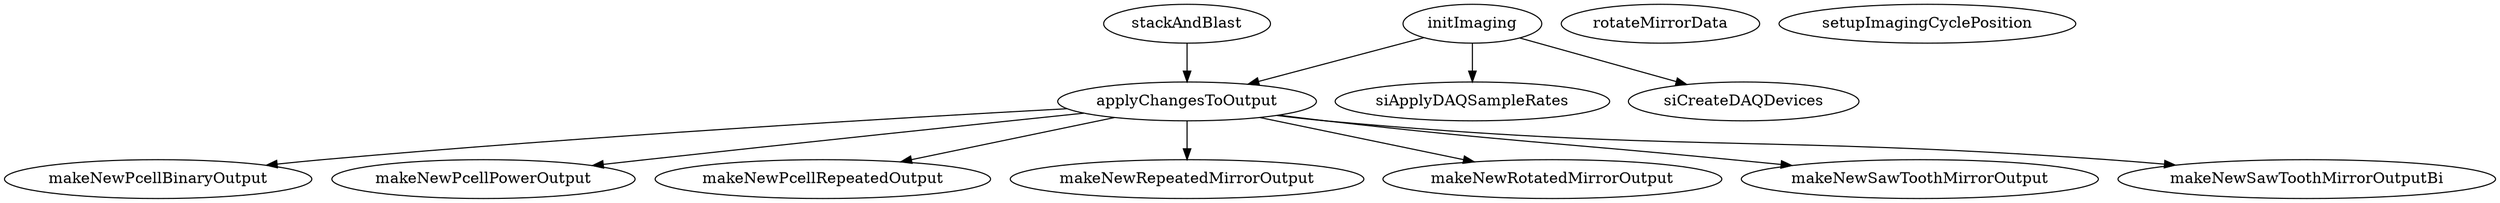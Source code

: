 /* Created by mdot for Matlab */
digraph m2html {
  applyChangesToOutput -> makeNewPcellBinaryOutput;
  applyChangesToOutput -> makeNewPcellPowerOutput;
  applyChangesToOutput -> makeNewPcellRepeatedOutput;
  applyChangesToOutput -> makeNewRepeatedMirrorOutput;
  applyChangesToOutput -> makeNewRotatedMirrorOutput;
  applyChangesToOutput -> makeNewSawToothMirrorOutput;
  applyChangesToOutput -> makeNewSawToothMirrorOutputBi;
  initImaging -> applyChangesToOutput;
  initImaging -> siApplyDAQSampleRates;
  initImaging -> siCreateDAQDevices;
  stackAndBlast -> applyChangesToOutput;

  applyChangesToOutput [URL="applyChangesToOutput.html"];
  initImaging [URL="initImaging.html"];
  makeNewPcellBinaryOutput [URL="makeNewPcellBinaryOutput.html"];
  makeNewPcellPowerOutput [URL="makeNewPcellPowerOutput.html"];
  makeNewPcellRepeatedOutput [URL="makeNewPcellRepeatedOutput.html"];
  makeNewRepeatedMirrorOutput [URL="makeNewRepeatedMirrorOutput.html"];
  makeNewRotatedMirrorOutput [URL="makeNewRotatedMirrorOutput.html"];
  makeNewSawToothMirrorOutput [URL="makeNewSawToothMirrorOutput.html"];
  makeNewSawToothMirrorOutputBi [URL="makeNewSawToothMirrorOutputBi.html"];
  rotateMirrorData [URL="rotateMirrorData.html"];
  setupImagingCyclePosition [URL="setupImagingCyclePosition.html"];
  siApplyDAQSampleRates [URL="siApplyDAQSampleRates.html"];
  siCreateDAQDevices [URL="siCreateDAQDevices.html"];
  stackAndBlast [URL="stackAndBlast.html"];
}